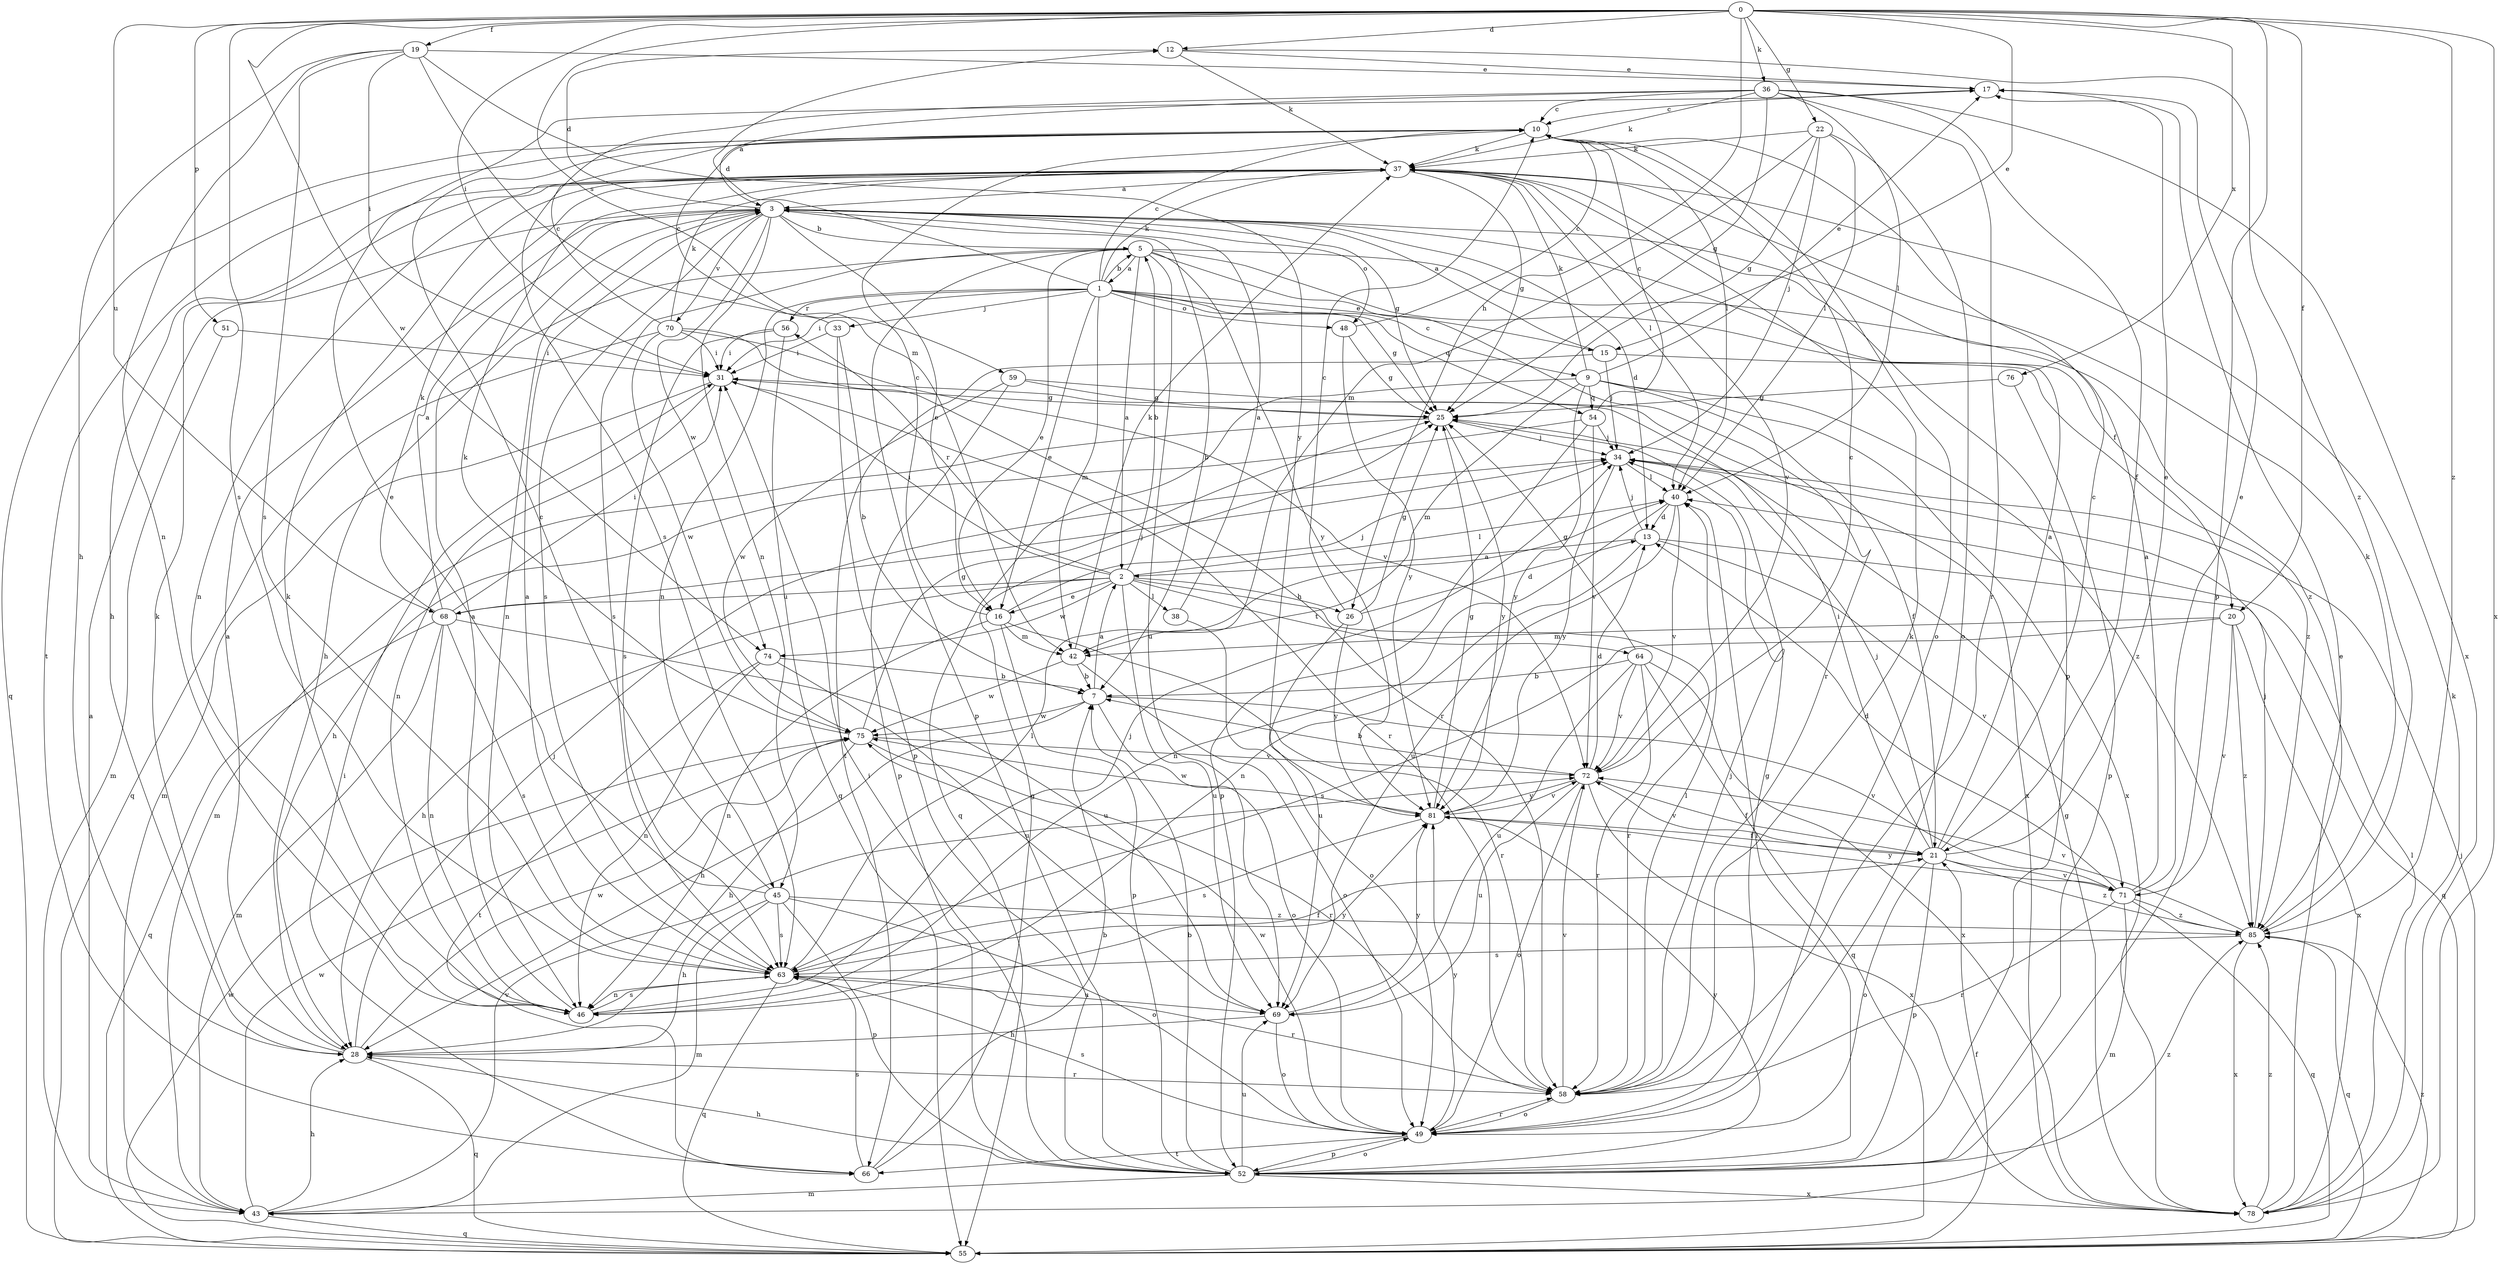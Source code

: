 strict digraph  {
0;
1;
2;
3;
5;
7;
9;
10;
12;
13;
15;
16;
17;
19;
20;
21;
22;
25;
26;
28;
31;
33;
34;
36;
37;
38;
40;
42;
43;
45;
46;
48;
49;
51;
52;
54;
55;
56;
58;
59;
63;
64;
66;
68;
69;
70;
71;
72;
74;
75;
76;
78;
81;
85;
0 -> 12  [label=d];
0 -> 15  [label=e];
0 -> 19  [label=f];
0 -> 20  [label=f];
0 -> 22  [label=g];
0 -> 26  [label=h];
0 -> 31  [label=i];
0 -> 36  [label=k];
0 -> 51  [label=p];
0 -> 52  [label=p];
0 -> 59  [label=s];
0 -> 63  [label=s];
0 -> 68  [label=u];
0 -> 74  [label=w];
0 -> 76  [label=x];
0 -> 78  [label=x];
0 -> 85  [label=z];
1 -> 5  [label=b];
1 -> 9  [label=c];
1 -> 10  [label=c];
1 -> 12  [label=d];
1 -> 15  [label=e];
1 -> 16  [label=e];
1 -> 25  [label=g];
1 -> 31  [label=i];
1 -> 33  [label=j];
1 -> 37  [label=k];
1 -> 42  [label=m];
1 -> 45  [label=n];
1 -> 48  [label=o];
1 -> 54  [label=q];
1 -> 56  [label=r];
2 -> 5  [label=b];
2 -> 16  [label=e];
2 -> 26  [label=h];
2 -> 28  [label=h];
2 -> 31  [label=i];
2 -> 38  [label=l];
2 -> 40  [label=l];
2 -> 56  [label=r];
2 -> 58  [label=r];
2 -> 64  [label=t];
2 -> 68  [label=u];
2 -> 69  [label=u];
2 -> 74  [label=w];
3 -> 5  [label=b];
3 -> 7  [label=b];
3 -> 12  [label=d];
3 -> 13  [label=d];
3 -> 16  [label=e];
3 -> 25  [label=g];
3 -> 45  [label=n];
3 -> 46  [label=n];
3 -> 48  [label=o];
3 -> 63  [label=s];
3 -> 70  [label=v];
3 -> 74  [label=w];
5 -> 1  [label=a];
5 -> 2  [label=a];
5 -> 16  [label=e];
5 -> 20  [label=f];
5 -> 28  [label=h];
5 -> 52  [label=p];
5 -> 58  [label=r];
5 -> 63  [label=s];
5 -> 69  [label=u];
5 -> 81  [label=y];
5 -> 85  [label=z];
7 -> 2  [label=a];
7 -> 28  [label=h];
7 -> 49  [label=o];
7 -> 71  [label=v];
7 -> 75  [label=w];
9 -> 17  [label=e];
9 -> 21  [label=f];
9 -> 37  [label=k];
9 -> 42  [label=m];
9 -> 54  [label=q];
9 -> 55  [label=q];
9 -> 78  [label=x];
9 -> 81  [label=y];
9 -> 85  [label=z];
10 -> 37  [label=k];
10 -> 40  [label=l];
10 -> 49  [label=o];
10 -> 55  [label=q];
10 -> 66  [label=t];
12 -> 17  [label=e];
12 -> 37  [label=k];
12 -> 85  [label=z];
13 -> 2  [label=a];
13 -> 34  [label=j];
13 -> 46  [label=n];
13 -> 55  [label=q];
13 -> 71  [label=v];
15 -> 3  [label=a];
15 -> 34  [label=j];
15 -> 66  [label=t];
15 -> 85  [label=z];
16 -> 10  [label=c];
16 -> 34  [label=j];
16 -> 42  [label=m];
16 -> 46  [label=n];
16 -> 52  [label=p];
16 -> 58  [label=r];
17 -> 10  [label=c];
19 -> 17  [label=e];
19 -> 28  [label=h];
19 -> 31  [label=i];
19 -> 42  [label=m];
19 -> 46  [label=n];
19 -> 63  [label=s];
19 -> 81  [label=y];
20 -> 42  [label=m];
20 -> 63  [label=s];
20 -> 71  [label=v];
20 -> 78  [label=x];
20 -> 85  [label=z];
21 -> 3  [label=a];
21 -> 10  [label=c];
21 -> 17  [label=e];
21 -> 31  [label=i];
21 -> 34  [label=j];
21 -> 49  [label=o];
21 -> 52  [label=p];
21 -> 71  [label=v];
21 -> 72  [label=v];
21 -> 85  [label=z];
22 -> 25  [label=g];
22 -> 34  [label=j];
22 -> 37  [label=k];
22 -> 40  [label=l];
22 -> 42  [label=m];
22 -> 49  [label=o];
25 -> 34  [label=j];
25 -> 43  [label=m];
25 -> 81  [label=y];
26 -> 10  [label=c];
26 -> 13  [label=d];
26 -> 25  [label=g];
26 -> 69  [label=u];
26 -> 81  [label=y];
28 -> 3  [label=a];
28 -> 34  [label=j];
28 -> 37  [label=k];
28 -> 55  [label=q];
28 -> 58  [label=r];
28 -> 75  [label=w];
31 -> 25  [label=g];
31 -> 43  [label=m];
31 -> 46  [label=n];
31 -> 58  [label=r];
33 -> 7  [label=b];
33 -> 10  [label=c];
33 -> 31  [label=i];
33 -> 52  [label=p];
34 -> 40  [label=l];
34 -> 81  [label=y];
36 -> 3  [label=a];
36 -> 10  [label=c];
36 -> 21  [label=f];
36 -> 25  [label=g];
36 -> 37  [label=k];
36 -> 40  [label=l];
36 -> 58  [label=r];
36 -> 63  [label=s];
36 -> 78  [label=x];
37 -> 3  [label=a];
37 -> 25  [label=g];
37 -> 28  [label=h];
37 -> 40  [label=l];
37 -> 46  [label=n];
37 -> 52  [label=p];
37 -> 72  [label=v];
38 -> 3  [label=a];
38 -> 49  [label=o];
40 -> 13  [label=d];
40 -> 46  [label=n];
40 -> 69  [label=u];
40 -> 72  [label=v];
42 -> 7  [label=b];
42 -> 37  [label=k];
42 -> 49  [label=o];
42 -> 75  [label=w];
43 -> 3  [label=a];
43 -> 28  [label=h];
43 -> 55  [label=q];
43 -> 72  [label=v];
43 -> 75  [label=w];
45 -> 10  [label=c];
45 -> 17  [label=e];
45 -> 28  [label=h];
45 -> 43  [label=m];
45 -> 49  [label=o];
45 -> 52  [label=p];
45 -> 63  [label=s];
45 -> 85  [label=z];
46 -> 3  [label=a];
46 -> 34  [label=j];
46 -> 37  [label=k];
46 -> 63  [label=s];
46 -> 81  [label=y];
48 -> 10  [label=c];
48 -> 25  [label=g];
48 -> 81  [label=y];
49 -> 25  [label=g];
49 -> 52  [label=p];
49 -> 58  [label=r];
49 -> 63  [label=s];
49 -> 66  [label=t];
49 -> 75  [label=w];
49 -> 81  [label=y];
51 -> 31  [label=i];
51 -> 43  [label=m];
52 -> 7  [label=b];
52 -> 28  [label=h];
52 -> 31  [label=i];
52 -> 40  [label=l];
52 -> 43  [label=m];
52 -> 49  [label=o];
52 -> 69  [label=u];
52 -> 78  [label=x];
52 -> 81  [label=y];
52 -> 85  [label=z];
54 -> 10  [label=c];
54 -> 28  [label=h];
54 -> 34  [label=j];
54 -> 52  [label=p];
54 -> 72  [label=v];
55 -> 21  [label=f];
55 -> 34  [label=j];
55 -> 75  [label=w];
55 -> 85  [label=z];
56 -> 31  [label=i];
56 -> 55  [label=q];
56 -> 63  [label=s];
58 -> 34  [label=j];
58 -> 37  [label=k];
58 -> 40  [label=l];
58 -> 49  [label=o];
58 -> 72  [label=v];
59 -> 25  [label=g];
59 -> 52  [label=p];
59 -> 75  [label=w];
59 -> 78  [label=x];
63 -> 3  [label=a];
63 -> 21  [label=f];
63 -> 40  [label=l];
63 -> 46  [label=n];
63 -> 55  [label=q];
63 -> 58  [label=r];
63 -> 69  [label=u];
64 -> 7  [label=b];
64 -> 25  [label=g];
64 -> 55  [label=q];
64 -> 58  [label=r];
64 -> 69  [label=u];
64 -> 72  [label=v];
64 -> 78  [label=x];
66 -> 7  [label=b];
66 -> 25  [label=g];
66 -> 31  [label=i];
66 -> 63  [label=s];
68 -> 3  [label=a];
68 -> 31  [label=i];
68 -> 34  [label=j];
68 -> 37  [label=k];
68 -> 43  [label=m];
68 -> 46  [label=n];
68 -> 55  [label=q];
68 -> 63  [label=s];
68 -> 69  [label=u];
69 -> 28  [label=h];
69 -> 49  [label=o];
69 -> 81  [label=y];
70 -> 10  [label=c];
70 -> 31  [label=i];
70 -> 37  [label=k];
70 -> 55  [label=q];
70 -> 58  [label=r];
70 -> 72  [label=v];
70 -> 75  [label=w];
71 -> 3  [label=a];
71 -> 13  [label=d];
71 -> 17  [label=e];
71 -> 43  [label=m];
71 -> 55  [label=q];
71 -> 58  [label=r];
71 -> 81  [label=y];
71 -> 85  [label=z];
72 -> 7  [label=b];
72 -> 10  [label=c];
72 -> 13  [label=d];
72 -> 21  [label=f];
72 -> 49  [label=o];
72 -> 69  [label=u];
72 -> 78  [label=x];
72 -> 81  [label=y];
74 -> 7  [label=b];
74 -> 46  [label=n];
74 -> 66  [label=t];
74 -> 69  [label=u];
75 -> 25  [label=g];
75 -> 28  [label=h];
75 -> 37  [label=k];
75 -> 58  [label=r];
75 -> 72  [label=v];
76 -> 25  [label=g];
76 -> 52  [label=p];
78 -> 17  [label=e];
78 -> 25  [label=g];
78 -> 37  [label=k];
78 -> 40  [label=l];
78 -> 85  [label=z];
81 -> 21  [label=f];
81 -> 25  [label=g];
81 -> 63  [label=s];
81 -> 72  [label=v];
81 -> 75  [label=w];
85 -> 34  [label=j];
85 -> 37  [label=k];
85 -> 55  [label=q];
85 -> 63  [label=s];
85 -> 72  [label=v];
85 -> 78  [label=x];
}
